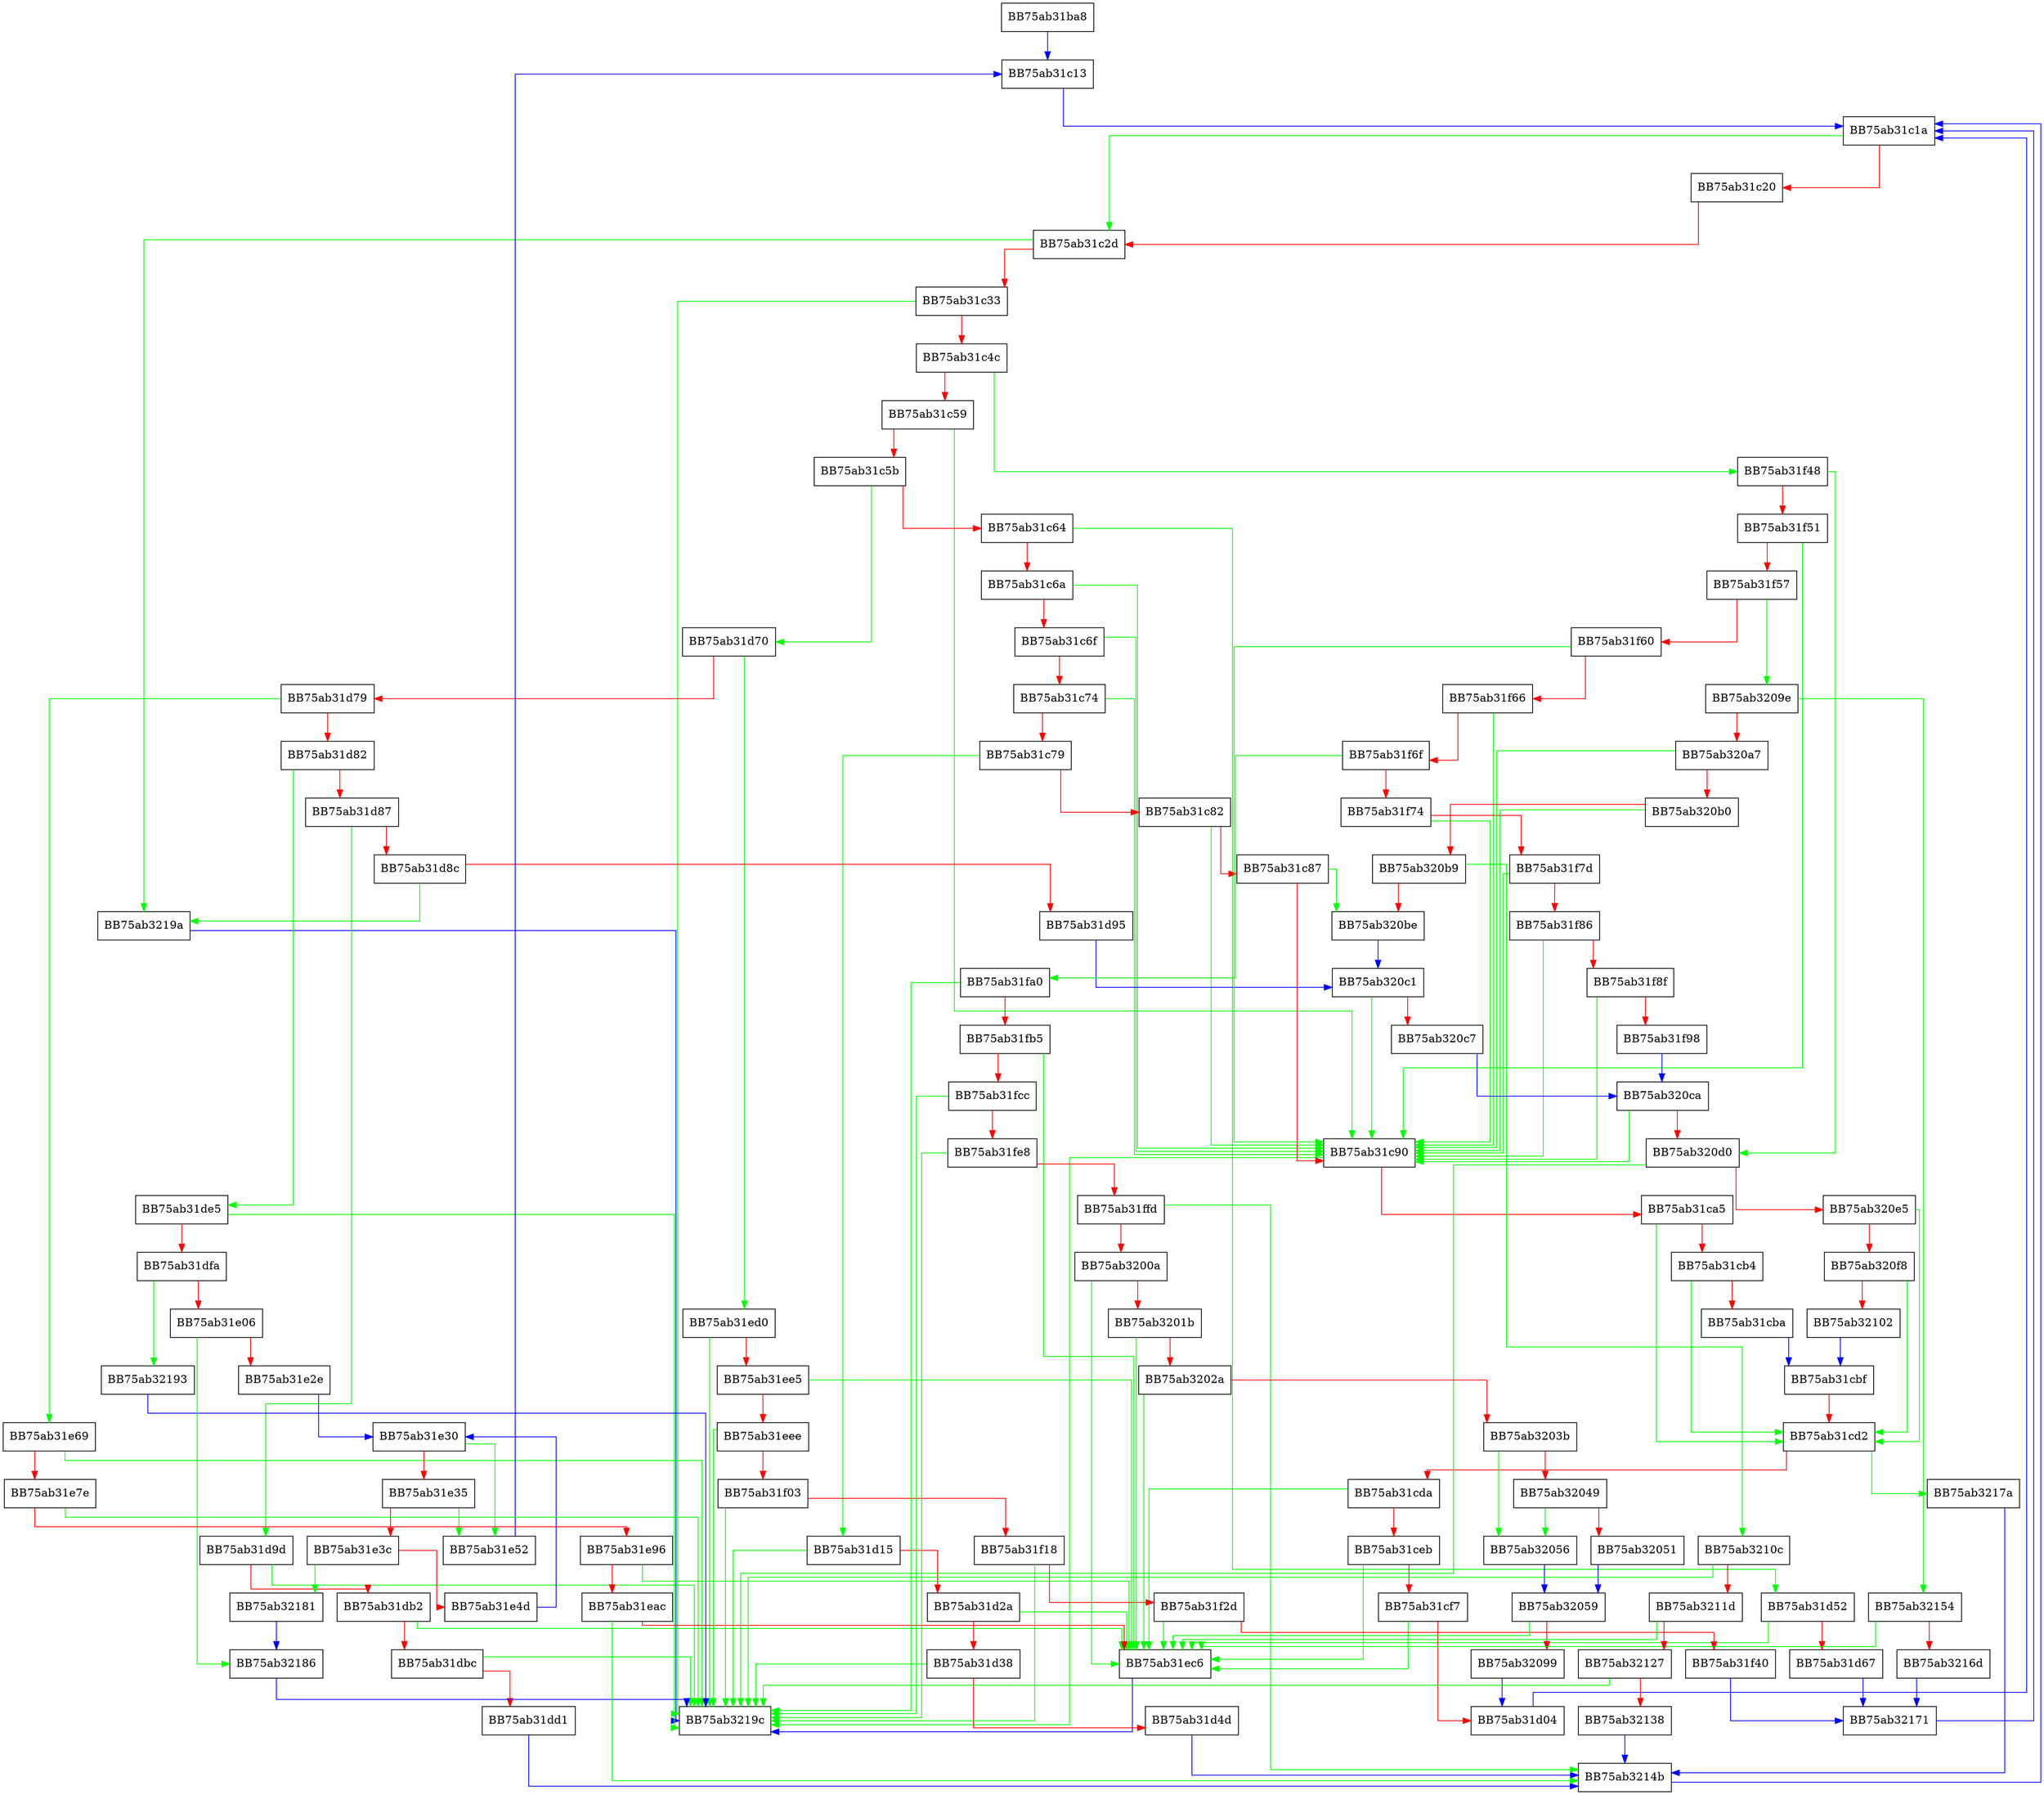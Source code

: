 digraph DirParser {
  node [shape="box"];
  graph [splines=ortho];
  BB75ab31ba8 -> BB75ab31c13 [color="blue"];
  BB75ab31c13 -> BB75ab31c1a [color="blue"];
  BB75ab31c1a -> BB75ab31c2d [color="green"];
  BB75ab31c1a -> BB75ab31c20 [color="red"];
  BB75ab31c20 -> BB75ab31c2d [color="red"];
  BB75ab31c2d -> BB75ab3219a [color="green"];
  BB75ab31c2d -> BB75ab31c33 [color="red"];
  BB75ab31c33 -> BB75ab3219c [color="green"];
  BB75ab31c33 -> BB75ab31c4c [color="red"];
  BB75ab31c4c -> BB75ab31f48 [color="green"];
  BB75ab31c4c -> BB75ab31c59 [color="red"];
  BB75ab31c59 -> BB75ab31c90 [color="green"];
  BB75ab31c59 -> BB75ab31c5b [color="red"];
  BB75ab31c5b -> BB75ab31d70 [color="green"];
  BB75ab31c5b -> BB75ab31c64 [color="red"];
  BB75ab31c64 -> BB75ab31d52 [color="green"];
  BB75ab31c64 -> BB75ab31c6a [color="red"];
  BB75ab31c6a -> BB75ab31c90 [color="green"];
  BB75ab31c6a -> BB75ab31c6f [color="red"];
  BB75ab31c6f -> BB75ab31c90 [color="green"];
  BB75ab31c6f -> BB75ab31c74 [color="red"];
  BB75ab31c74 -> BB75ab31c90 [color="green"];
  BB75ab31c74 -> BB75ab31c79 [color="red"];
  BB75ab31c79 -> BB75ab31d15 [color="green"];
  BB75ab31c79 -> BB75ab31c82 [color="red"];
  BB75ab31c82 -> BB75ab31c90 [color="green"];
  BB75ab31c82 -> BB75ab31c87 [color="red"];
  BB75ab31c87 -> BB75ab320be [color="green"];
  BB75ab31c87 -> BB75ab31c90 [color="red"];
  BB75ab31c90 -> BB75ab3219c [color="green"];
  BB75ab31c90 -> BB75ab31ca5 [color="red"];
  BB75ab31ca5 -> BB75ab31cd2 [color="green"];
  BB75ab31ca5 -> BB75ab31cb4 [color="red"];
  BB75ab31cb4 -> BB75ab31cd2 [color="green"];
  BB75ab31cb4 -> BB75ab31cba [color="red"];
  BB75ab31cba -> BB75ab31cbf [color="blue"];
  BB75ab31cbf -> BB75ab31cd2 [color="red"];
  BB75ab31cd2 -> BB75ab3217a [color="green"];
  BB75ab31cd2 -> BB75ab31cda [color="red"];
  BB75ab31cda -> BB75ab31ec6 [color="green"];
  BB75ab31cda -> BB75ab31ceb [color="red"];
  BB75ab31ceb -> BB75ab31ec6 [color="green"];
  BB75ab31ceb -> BB75ab31cf7 [color="red"];
  BB75ab31cf7 -> BB75ab31ec6 [color="green"];
  BB75ab31cf7 -> BB75ab31d04 [color="red"];
  BB75ab31d04 -> BB75ab31c1a [color="blue"];
  BB75ab31d15 -> BB75ab3219c [color="green"];
  BB75ab31d15 -> BB75ab31d2a [color="red"];
  BB75ab31d2a -> BB75ab31ec6 [color="green"];
  BB75ab31d2a -> BB75ab31d38 [color="red"];
  BB75ab31d38 -> BB75ab3219c [color="green"];
  BB75ab31d38 -> BB75ab31d4d [color="red"];
  BB75ab31d4d -> BB75ab3214b [color="blue"];
  BB75ab31d52 -> BB75ab31ec6 [color="green"];
  BB75ab31d52 -> BB75ab31d67 [color="red"];
  BB75ab31d67 -> BB75ab32171 [color="blue"];
  BB75ab31d70 -> BB75ab31ed0 [color="green"];
  BB75ab31d70 -> BB75ab31d79 [color="red"];
  BB75ab31d79 -> BB75ab31e69 [color="green"];
  BB75ab31d79 -> BB75ab31d82 [color="red"];
  BB75ab31d82 -> BB75ab31de5 [color="green"];
  BB75ab31d82 -> BB75ab31d87 [color="red"];
  BB75ab31d87 -> BB75ab31d9d [color="green"];
  BB75ab31d87 -> BB75ab31d8c [color="red"];
  BB75ab31d8c -> BB75ab3219a [color="green"];
  BB75ab31d8c -> BB75ab31d95 [color="red"];
  BB75ab31d95 -> BB75ab320c1 [color="blue"];
  BB75ab31d9d -> BB75ab3219c [color="green"];
  BB75ab31d9d -> BB75ab31db2 [color="red"];
  BB75ab31db2 -> BB75ab31ec6 [color="green"];
  BB75ab31db2 -> BB75ab31dbc [color="red"];
  BB75ab31dbc -> BB75ab3219c [color="green"];
  BB75ab31dbc -> BB75ab31dd1 [color="red"];
  BB75ab31dd1 -> BB75ab3214b [color="blue"];
  BB75ab31de5 -> BB75ab3219c [color="green"];
  BB75ab31de5 -> BB75ab31dfa [color="red"];
  BB75ab31dfa -> BB75ab32193 [color="green"];
  BB75ab31dfa -> BB75ab31e06 [color="red"];
  BB75ab31e06 -> BB75ab32186 [color="green"];
  BB75ab31e06 -> BB75ab31e2e [color="red"];
  BB75ab31e2e -> BB75ab31e30 [color="blue"];
  BB75ab31e30 -> BB75ab31e52 [color="green"];
  BB75ab31e30 -> BB75ab31e35 [color="red"];
  BB75ab31e35 -> BB75ab31e52 [color="green"];
  BB75ab31e35 -> BB75ab31e3c [color="red"];
  BB75ab31e3c -> BB75ab32181 [color="green"];
  BB75ab31e3c -> BB75ab31e4d [color="red"];
  BB75ab31e4d -> BB75ab31e30 [color="blue"];
  BB75ab31e52 -> BB75ab31c13 [color="blue"];
  BB75ab31e69 -> BB75ab3219c [color="green"];
  BB75ab31e69 -> BB75ab31e7e [color="red"];
  BB75ab31e7e -> BB75ab3219c [color="green"];
  BB75ab31e7e -> BB75ab31e96 [color="red"];
  BB75ab31e96 -> BB75ab31ec6 [color="green"];
  BB75ab31e96 -> BB75ab31eac [color="red"];
  BB75ab31eac -> BB75ab3214b [color="green"];
  BB75ab31eac -> BB75ab31ec6 [color="red"];
  BB75ab31ec6 -> BB75ab3219c [color="blue"];
  BB75ab31ed0 -> BB75ab3219c [color="green"];
  BB75ab31ed0 -> BB75ab31ee5 [color="red"];
  BB75ab31ee5 -> BB75ab31ec6 [color="green"];
  BB75ab31ee5 -> BB75ab31eee [color="red"];
  BB75ab31eee -> BB75ab3219c [color="green"];
  BB75ab31eee -> BB75ab31f03 [color="red"];
  BB75ab31f03 -> BB75ab3219c [color="green"];
  BB75ab31f03 -> BB75ab31f18 [color="red"];
  BB75ab31f18 -> BB75ab3219c [color="green"];
  BB75ab31f18 -> BB75ab31f2d [color="red"];
  BB75ab31f2d -> BB75ab31ec6 [color="green"];
  BB75ab31f2d -> BB75ab31f40 [color="red"];
  BB75ab31f40 -> BB75ab32171 [color="blue"];
  BB75ab31f48 -> BB75ab320d0 [color="green"];
  BB75ab31f48 -> BB75ab31f51 [color="red"];
  BB75ab31f51 -> BB75ab31c90 [color="green"];
  BB75ab31f51 -> BB75ab31f57 [color="red"];
  BB75ab31f57 -> BB75ab3209e [color="green"];
  BB75ab31f57 -> BB75ab31f60 [color="red"];
  BB75ab31f60 -> BB75ab31c90 [color="green"];
  BB75ab31f60 -> BB75ab31f66 [color="red"];
  BB75ab31f66 -> BB75ab31c90 [color="green"];
  BB75ab31f66 -> BB75ab31f6f [color="red"];
  BB75ab31f6f -> BB75ab31fa0 [color="green"];
  BB75ab31f6f -> BB75ab31f74 [color="red"];
  BB75ab31f74 -> BB75ab31c90 [color="green"];
  BB75ab31f74 -> BB75ab31f7d [color="red"];
  BB75ab31f7d -> BB75ab31c90 [color="green"];
  BB75ab31f7d -> BB75ab31f86 [color="red"];
  BB75ab31f86 -> BB75ab31c90 [color="green"];
  BB75ab31f86 -> BB75ab31f8f [color="red"];
  BB75ab31f8f -> BB75ab31c90 [color="green"];
  BB75ab31f8f -> BB75ab31f98 [color="red"];
  BB75ab31f98 -> BB75ab320ca [color="blue"];
  BB75ab31fa0 -> BB75ab3219c [color="green"];
  BB75ab31fa0 -> BB75ab31fb5 [color="red"];
  BB75ab31fb5 -> BB75ab31ec6 [color="green"];
  BB75ab31fb5 -> BB75ab31fcc [color="red"];
  BB75ab31fcc -> BB75ab3219c [color="green"];
  BB75ab31fcc -> BB75ab31fe8 [color="red"];
  BB75ab31fe8 -> BB75ab3219c [color="green"];
  BB75ab31fe8 -> BB75ab31ffd [color="red"];
  BB75ab31ffd -> BB75ab3214b [color="green"];
  BB75ab31ffd -> BB75ab3200a [color="red"];
  BB75ab3200a -> BB75ab31ec6 [color="green"];
  BB75ab3200a -> BB75ab3201b [color="red"];
  BB75ab3201b -> BB75ab31ec6 [color="green"];
  BB75ab3201b -> BB75ab3202a [color="red"];
  BB75ab3202a -> BB75ab31ec6 [color="green"];
  BB75ab3202a -> BB75ab3203b [color="red"];
  BB75ab3203b -> BB75ab32056 [color="green"];
  BB75ab3203b -> BB75ab32049 [color="red"];
  BB75ab32049 -> BB75ab32056 [color="green"];
  BB75ab32049 -> BB75ab32051 [color="red"];
  BB75ab32051 -> BB75ab32059 [color="blue"];
  BB75ab32056 -> BB75ab32059 [color="blue"];
  BB75ab32059 -> BB75ab31ec6 [color="green"];
  BB75ab32059 -> BB75ab32099 [color="red"];
  BB75ab32099 -> BB75ab31d04 [color="blue"];
  BB75ab3209e -> BB75ab32154 [color="green"];
  BB75ab3209e -> BB75ab320a7 [color="red"];
  BB75ab320a7 -> BB75ab31c90 [color="green"];
  BB75ab320a7 -> BB75ab320b0 [color="red"];
  BB75ab320b0 -> BB75ab31c90 [color="green"];
  BB75ab320b0 -> BB75ab320b9 [color="red"];
  BB75ab320b9 -> BB75ab3210c [color="green"];
  BB75ab320b9 -> BB75ab320be [color="red"];
  BB75ab320be -> BB75ab320c1 [color="blue"];
  BB75ab320c1 -> BB75ab31c90 [color="green"];
  BB75ab320c1 -> BB75ab320c7 [color="red"];
  BB75ab320c7 -> BB75ab320ca [color="blue"];
  BB75ab320ca -> BB75ab31c90 [color="green"];
  BB75ab320ca -> BB75ab320d0 [color="red"];
  BB75ab320d0 -> BB75ab3219c [color="green"];
  BB75ab320d0 -> BB75ab320e5 [color="red"];
  BB75ab320e5 -> BB75ab31cd2 [color="green"];
  BB75ab320e5 -> BB75ab320f8 [color="red"];
  BB75ab320f8 -> BB75ab31cd2 [color="green"];
  BB75ab320f8 -> BB75ab32102 [color="red"];
  BB75ab32102 -> BB75ab31cbf [color="blue"];
  BB75ab3210c -> BB75ab3219c [color="green"];
  BB75ab3210c -> BB75ab3211d [color="red"];
  BB75ab3211d -> BB75ab31ec6 [color="green"];
  BB75ab3211d -> BB75ab32127 [color="red"];
  BB75ab32127 -> BB75ab3219c [color="green"];
  BB75ab32127 -> BB75ab32138 [color="red"];
  BB75ab32138 -> BB75ab3214b [color="blue"];
  BB75ab3214b -> BB75ab31c1a [color="blue"];
  BB75ab32154 -> BB75ab31ec6 [color="green"];
  BB75ab32154 -> BB75ab3216d [color="red"];
  BB75ab3216d -> BB75ab32171 [color="blue"];
  BB75ab32171 -> BB75ab31c1a [color="blue"];
  BB75ab3217a -> BB75ab3214b [color="blue"];
  BB75ab32181 -> BB75ab32186 [color="blue"];
  BB75ab32186 -> BB75ab3219c [color="blue"];
  BB75ab32193 -> BB75ab3219c [color="blue"];
  BB75ab3219a -> BB75ab3219c [color="blue"];
}